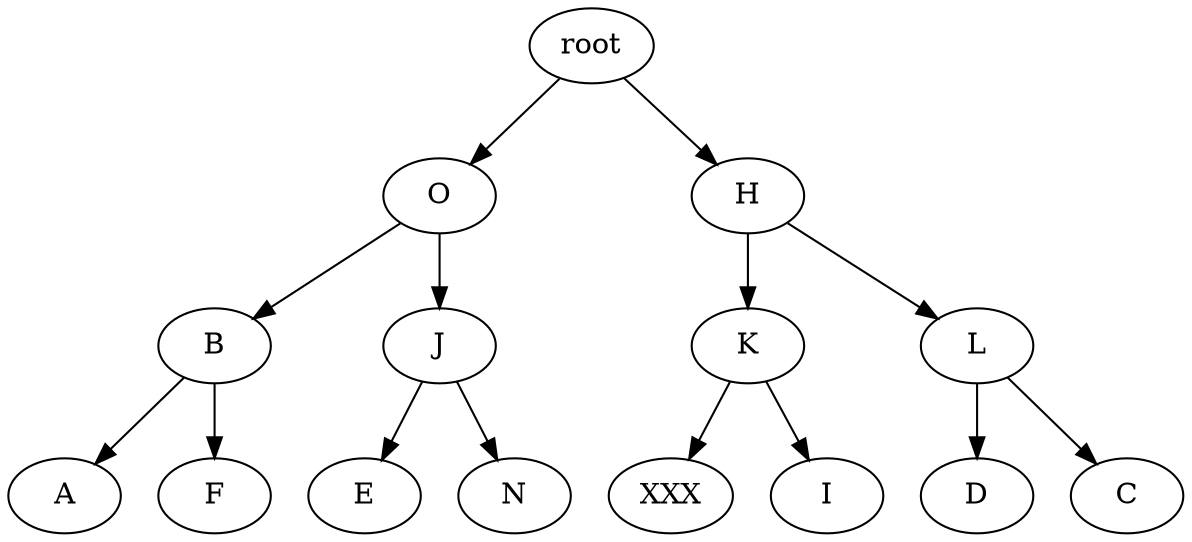 digraph G {
	0 [label=root]
	1 [label=O]
	0 -> 1
	2 [label=H]
	0 -> 2
	3 [label=B]
	1 -> 3
	4 [label=J]
	1 -> 4
	5 [label=K]
	2 -> 5
	6 [label=L]
	2 -> 6
	7 [label=A]
	3 -> 7
	8 [label=F]
	3 -> 8
	9 [label=E]
	4 -> 9
	10 [label=N]
	4 -> 10
	11 [label=XXX]
	5 -> 11
	12 [label=I]
	5 -> 12
	13 [label=D]
	6 -> 13
	14 [label=C]
	6 -> 14
}
